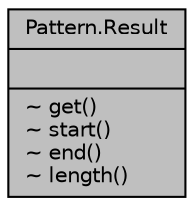 digraph "Pattern.Result"
{
  edge [fontname="Helvetica",fontsize="10",labelfontname="Helvetica",labelfontsize="10"];
  node [fontname="Helvetica",fontsize="10",shape=record];
  Node1 [label="{Pattern.Result\n||~ get()\l~ start()\l~ end()\l~ length()\l}",height=0.2,width=0.4,color="black", fillcolor="grey75", style="filled", fontcolor="black"];
}
